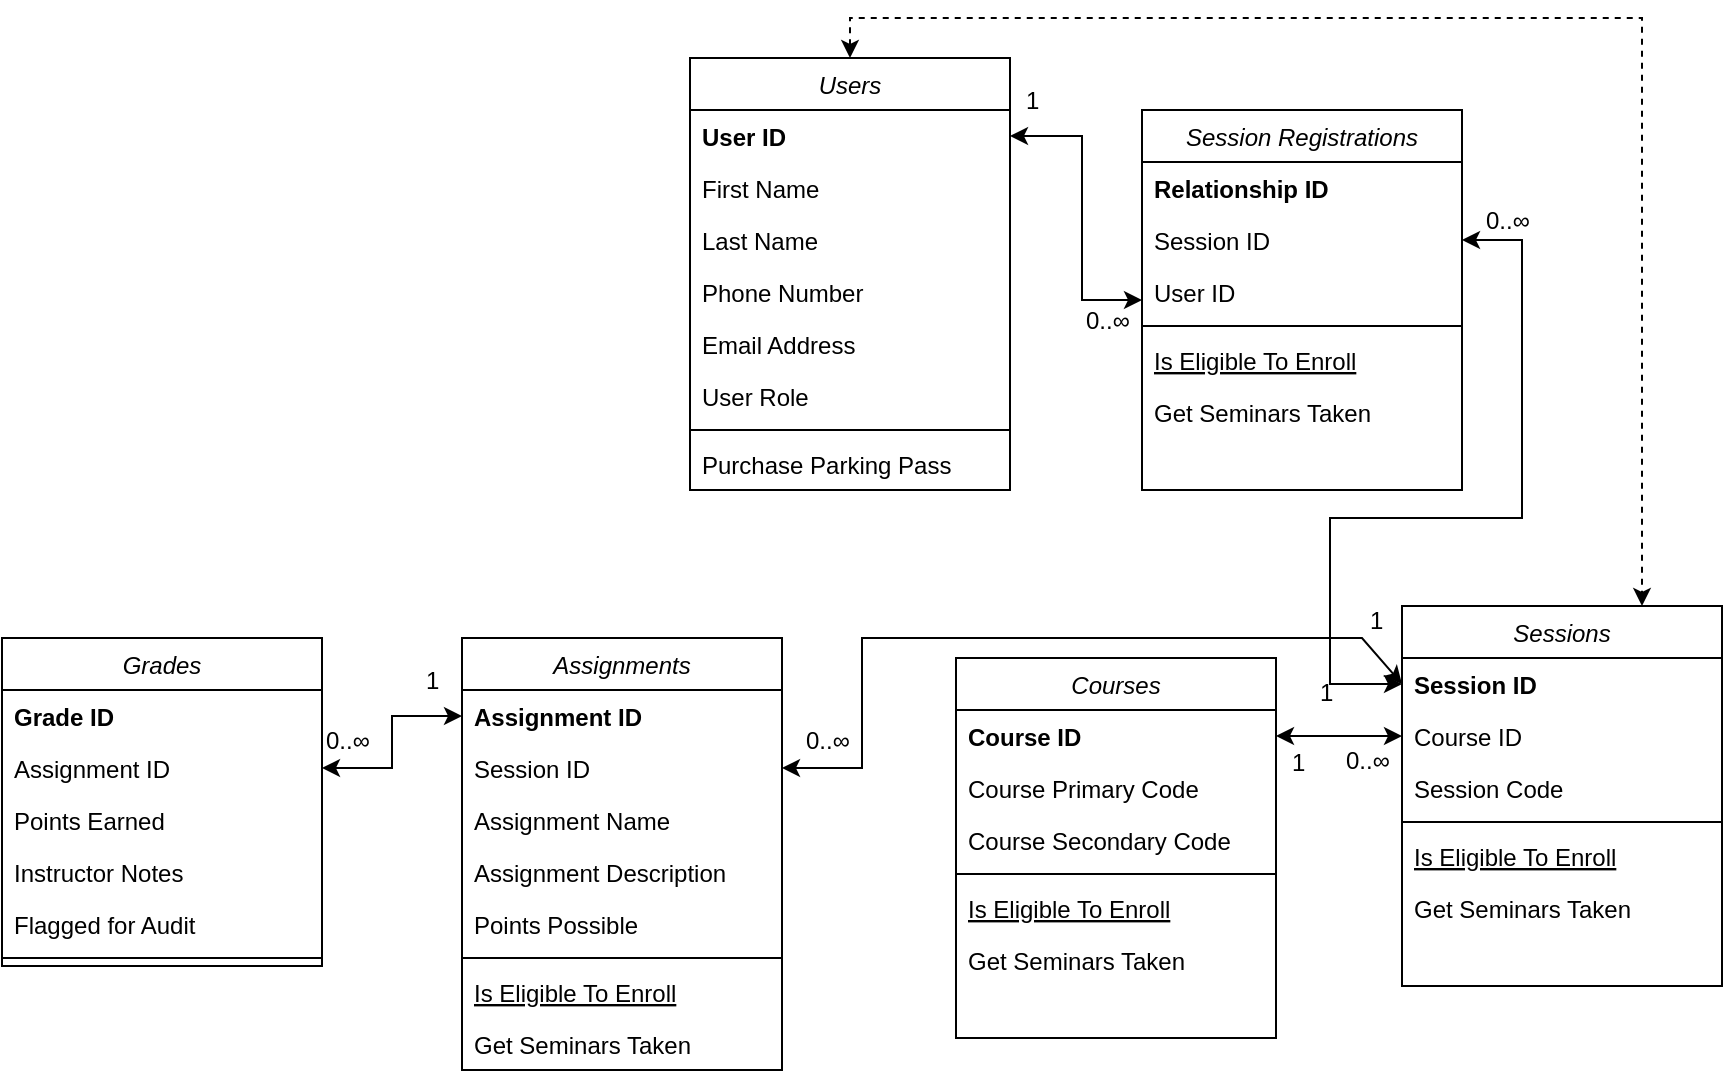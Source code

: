 <mxfile version="16.5.3" type="github">
  <diagram id="C5RBs43oDa-KdzZeNtuy" name="Page-1">
    <mxGraphModel dx="1746" dy="714" grid="1" gridSize="10" guides="1" tooltips="1" connect="1" arrows="1" fold="1" page="1" pageScale="1" pageWidth="827" pageHeight="1169" math="0" shadow="0">
      <root>
        <mxCell id="WIyWlLk6GJQsqaUBKTNV-0" />
        <mxCell id="WIyWlLk6GJQsqaUBKTNV-1" parent="WIyWlLk6GJQsqaUBKTNV-0" />
        <mxCell id="zkfFHV4jXpPFQw0GAbJ--0" value="Users" style="swimlane;fontStyle=2;align=center;verticalAlign=top;childLayout=stackLayout;horizontal=1;startSize=26;horizontalStack=0;resizeParent=1;resizeLast=0;collapsible=1;marginBottom=0;rounded=0;shadow=0;strokeWidth=1;" parent="WIyWlLk6GJQsqaUBKTNV-1" vertex="1">
          <mxGeometry x="174" y="60" width="160" height="216" as="geometry">
            <mxRectangle x="230" y="140" width="160" height="26" as="alternateBounds" />
          </mxGeometry>
        </mxCell>
        <mxCell id="zkfFHV4jXpPFQw0GAbJ--7" value="User ID" style="text;align=left;verticalAlign=top;spacingLeft=4;spacingRight=4;overflow=hidden;rotatable=0;points=[[0,0.5],[1,0.5]];portConstraint=eastwest;fontStyle=1" parent="zkfFHV4jXpPFQw0GAbJ--0" vertex="1">
          <mxGeometry y="26" width="160" height="26" as="geometry" />
        </mxCell>
        <mxCell id="CH5Oqve8H4xOwGjXillX-3" value="First Name" style="text;align=left;verticalAlign=top;spacingLeft=4;spacingRight=4;overflow=hidden;rotatable=0;points=[[0,0.5],[1,0.5]];portConstraint=eastwest;" vertex="1" parent="zkfFHV4jXpPFQw0GAbJ--0">
          <mxGeometry y="52" width="160" height="26" as="geometry" />
        </mxCell>
        <mxCell id="zkfFHV4jXpPFQw0GAbJ--1" value="Last Name" style="text;align=left;verticalAlign=top;spacingLeft=4;spacingRight=4;overflow=hidden;rotatable=0;points=[[0,0.5],[1,0.5]];portConstraint=eastwest;" parent="zkfFHV4jXpPFQw0GAbJ--0" vertex="1">
          <mxGeometry y="78" width="160" height="26" as="geometry" />
        </mxCell>
        <mxCell id="zkfFHV4jXpPFQw0GAbJ--2" value="Phone Number" style="text;align=left;verticalAlign=top;spacingLeft=4;spacingRight=4;overflow=hidden;rotatable=0;points=[[0,0.5],[1,0.5]];portConstraint=eastwest;rounded=0;shadow=0;html=0;" parent="zkfFHV4jXpPFQw0GAbJ--0" vertex="1">
          <mxGeometry y="104" width="160" height="26" as="geometry" />
        </mxCell>
        <mxCell id="zkfFHV4jXpPFQw0GAbJ--3" value="Email Address" style="text;align=left;verticalAlign=top;spacingLeft=4;spacingRight=4;overflow=hidden;rotatable=0;points=[[0,0.5],[1,0.5]];portConstraint=eastwest;rounded=0;shadow=0;html=0;" parent="zkfFHV4jXpPFQw0GAbJ--0" vertex="1">
          <mxGeometry y="130" width="160" height="26" as="geometry" />
        </mxCell>
        <mxCell id="CH5Oqve8H4xOwGjXillX-20" value="User Role" style="text;align=left;verticalAlign=top;spacingLeft=4;spacingRight=4;overflow=hidden;rotatable=0;points=[[0,0.5],[1,0.5]];portConstraint=eastwest;rounded=0;shadow=0;html=0;" vertex="1" parent="zkfFHV4jXpPFQw0GAbJ--0">
          <mxGeometry y="156" width="160" height="26" as="geometry" />
        </mxCell>
        <mxCell id="zkfFHV4jXpPFQw0GAbJ--4" value="" style="line;html=1;strokeWidth=1;align=left;verticalAlign=middle;spacingTop=-1;spacingLeft=3;spacingRight=3;rotatable=0;labelPosition=right;points=[];portConstraint=eastwest;" parent="zkfFHV4jXpPFQw0GAbJ--0" vertex="1">
          <mxGeometry y="182" width="160" height="8" as="geometry" />
        </mxCell>
        <mxCell id="zkfFHV4jXpPFQw0GAbJ--5" value="Purchase Parking Pass" style="text;align=left;verticalAlign=top;spacingLeft=4;spacingRight=4;overflow=hidden;rotatable=0;points=[[0,0.5],[1,0.5]];portConstraint=eastwest;" parent="zkfFHV4jXpPFQw0GAbJ--0" vertex="1">
          <mxGeometry y="190" width="160" height="26" as="geometry" />
        </mxCell>
        <mxCell id="zkfFHV4jXpPFQw0GAbJ--6" value="Assignments" style="swimlane;fontStyle=2;align=center;verticalAlign=top;childLayout=stackLayout;horizontal=1;startSize=26;horizontalStack=0;resizeParent=1;resizeLast=0;collapsible=1;marginBottom=0;rounded=0;shadow=0;strokeWidth=1;" parent="WIyWlLk6GJQsqaUBKTNV-1" vertex="1">
          <mxGeometry x="60" y="350" width="160" height="216" as="geometry">
            <mxRectangle x="130" y="380" width="160" height="26" as="alternateBounds" />
          </mxGeometry>
        </mxCell>
        <mxCell id="zkfFHV4jXpPFQw0GAbJ--8" value="Assignment ID" style="text;align=left;verticalAlign=top;spacingLeft=4;spacingRight=4;overflow=hidden;rotatable=0;points=[[0,0.5],[1,0.5]];portConstraint=eastwest;rounded=0;shadow=0;html=0;fontStyle=1" parent="zkfFHV4jXpPFQw0GAbJ--6" vertex="1">
          <mxGeometry y="26" width="160" height="26" as="geometry" />
        </mxCell>
        <mxCell id="CH5Oqve8H4xOwGjXillX-45" value="Session ID" style="text;align=left;verticalAlign=top;spacingLeft=4;spacingRight=4;overflow=hidden;rotatable=0;points=[[0,0.5],[1,0.5]];portConstraint=eastwest;rounded=0;shadow=0;html=0;fontStyle=0" vertex="1" parent="zkfFHV4jXpPFQw0GAbJ--6">
          <mxGeometry y="52" width="160" height="26" as="geometry" />
        </mxCell>
        <mxCell id="CH5Oqve8H4xOwGjXillX-5" value="Assignment Name" style="text;align=left;verticalAlign=top;spacingLeft=4;spacingRight=4;overflow=hidden;rotatable=0;points=[[0,0.5],[1,0.5]];portConstraint=eastwest;rounded=0;shadow=0;html=0;" vertex="1" parent="zkfFHV4jXpPFQw0GAbJ--6">
          <mxGeometry y="78" width="160" height="26" as="geometry" />
        </mxCell>
        <mxCell id="CH5Oqve8H4xOwGjXillX-6" value="Assignment Description" style="text;align=left;verticalAlign=top;spacingLeft=4;spacingRight=4;overflow=hidden;rotatable=0;points=[[0,0.5],[1,0.5]];portConstraint=eastwest;rounded=0;shadow=0;html=0;" vertex="1" parent="zkfFHV4jXpPFQw0GAbJ--6">
          <mxGeometry y="104" width="160" height="26" as="geometry" />
        </mxCell>
        <mxCell id="CH5Oqve8H4xOwGjXillX-4" value="Points Possible" style="text;align=left;verticalAlign=top;spacingLeft=4;spacingRight=4;overflow=hidden;rotatable=0;points=[[0,0.5],[1,0.5]];portConstraint=eastwest;rounded=0;shadow=0;html=0;" vertex="1" parent="zkfFHV4jXpPFQw0GAbJ--6">
          <mxGeometry y="130" width="160" height="26" as="geometry" />
        </mxCell>
        <mxCell id="zkfFHV4jXpPFQw0GAbJ--9" value="" style="line;html=1;strokeWidth=1;align=left;verticalAlign=middle;spacingTop=-1;spacingLeft=3;spacingRight=3;rotatable=0;labelPosition=right;points=[];portConstraint=eastwest;" parent="zkfFHV4jXpPFQw0GAbJ--6" vertex="1">
          <mxGeometry y="156" width="160" height="8" as="geometry" />
        </mxCell>
        <mxCell id="zkfFHV4jXpPFQw0GAbJ--10" value="Is Eligible To Enroll" style="text;align=left;verticalAlign=top;spacingLeft=4;spacingRight=4;overflow=hidden;rotatable=0;points=[[0,0.5],[1,0.5]];portConstraint=eastwest;fontStyle=4" parent="zkfFHV4jXpPFQw0GAbJ--6" vertex="1">
          <mxGeometry y="164" width="160" height="26" as="geometry" />
        </mxCell>
        <mxCell id="zkfFHV4jXpPFQw0GAbJ--11" value="Get Seminars Taken" style="text;align=left;verticalAlign=top;spacingLeft=4;spacingRight=4;overflow=hidden;rotatable=0;points=[[0,0.5],[1,0.5]];portConstraint=eastwest;" parent="zkfFHV4jXpPFQw0GAbJ--6" vertex="1">
          <mxGeometry y="190" width="160" height="26" as="geometry" />
        </mxCell>
        <mxCell id="CH5Oqve8H4xOwGjXillX-0" value="Grades" style="swimlane;fontStyle=2;align=center;verticalAlign=top;childLayout=stackLayout;horizontal=1;startSize=26;horizontalStack=0;resizeParent=1;resizeLast=0;collapsible=1;marginBottom=0;rounded=0;shadow=0;strokeWidth=1;" vertex="1" parent="WIyWlLk6GJQsqaUBKTNV-1">
          <mxGeometry x="-170" y="350" width="160" height="164" as="geometry">
            <mxRectangle x="340" y="380" width="170" height="26" as="alternateBounds" />
          </mxGeometry>
        </mxCell>
        <mxCell id="CH5Oqve8H4xOwGjXillX-34" value="Grade ID" style="text;align=left;verticalAlign=top;spacingLeft=4;spacingRight=4;overflow=hidden;rotatable=0;points=[[0,0.5],[1,0.5]];portConstraint=eastwest;fontStyle=1" vertex="1" parent="CH5Oqve8H4xOwGjXillX-0">
          <mxGeometry y="26" width="160" height="26" as="geometry" />
        </mxCell>
        <mxCell id="CH5Oqve8H4xOwGjXillX-35" value="Assignment ID" style="text;align=left;verticalAlign=top;spacingLeft=4;spacingRight=4;overflow=hidden;rotatable=0;points=[[0,0.5],[1,0.5]];portConstraint=eastwest;rounded=0;shadow=0;html=0;fontStyle=0" vertex="1" parent="CH5Oqve8H4xOwGjXillX-0">
          <mxGeometry y="52" width="160" height="26" as="geometry" />
        </mxCell>
        <mxCell id="CH5Oqve8H4xOwGjXillX-1" value="Points Earned" style="text;align=left;verticalAlign=top;spacingLeft=4;spacingRight=4;overflow=hidden;rotatable=0;points=[[0,0.5],[1,0.5]];portConstraint=eastwest;" vertex="1" parent="CH5Oqve8H4xOwGjXillX-0">
          <mxGeometry y="78" width="160" height="26" as="geometry" />
        </mxCell>
        <mxCell id="CH5Oqve8H4xOwGjXillX-32" value="Instructor Notes" style="text;align=left;verticalAlign=top;spacingLeft=4;spacingRight=4;overflow=hidden;rotatable=0;points=[[0,0.5],[1,0.5]];portConstraint=eastwest;" vertex="1" parent="CH5Oqve8H4xOwGjXillX-0">
          <mxGeometry y="104" width="160" height="26" as="geometry" />
        </mxCell>
        <mxCell id="CH5Oqve8H4xOwGjXillX-33" value="Flagged for Audit" style="text;align=left;verticalAlign=top;spacingLeft=4;spacingRight=4;overflow=hidden;rotatable=0;points=[[0,0.5],[1,0.5]];portConstraint=eastwest;" vertex="1" parent="CH5Oqve8H4xOwGjXillX-0">
          <mxGeometry y="130" width="160" height="26" as="geometry" />
        </mxCell>
        <mxCell id="CH5Oqve8H4xOwGjXillX-2" value="" style="line;html=1;strokeWidth=1;align=left;verticalAlign=middle;spacingTop=-1;spacingLeft=3;spacingRight=3;rotatable=0;labelPosition=right;points=[];portConstraint=eastwest;" vertex="1" parent="CH5Oqve8H4xOwGjXillX-0">
          <mxGeometry y="156" width="160" height="8" as="geometry" />
        </mxCell>
        <mxCell id="CH5Oqve8H4xOwGjXillX-7" value="Sessions" style="swimlane;fontStyle=2;align=center;verticalAlign=top;childLayout=stackLayout;horizontal=1;startSize=26;horizontalStack=0;resizeParent=1;resizeLast=0;collapsible=1;marginBottom=0;rounded=0;shadow=0;strokeWidth=1;" vertex="1" parent="WIyWlLk6GJQsqaUBKTNV-1">
          <mxGeometry x="530" y="334" width="160" height="190" as="geometry">
            <mxRectangle x="130" y="380" width="160" height="26" as="alternateBounds" />
          </mxGeometry>
        </mxCell>
        <mxCell id="CH5Oqve8H4xOwGjXillX-8" value="Session ID" style="text;align=left;verticalAlign=top;spacingLeft=4;spacingRight=4;overflow=hidden;rotatable=0;points=[[0,0.5],[1,0.5]];portConstraint=eastwest;rounded=0;shadow=0;html=0;fontStyle=1" vertex="1" parent="CH5Oqve8H4xOwGjXillX-7">
          <mxGeometry y="26" width="160" height="26" as="geometry" />
        </mxCell>
        <mxCell id="CH5Oqve8H4xOwGjXillX-43" value="Course ID" style="text;align=left;verticalAlign=top;spacingLeft=4;spacingRight=4;overflow=hidden;rotatable=0;points=[[0,0.5],[1,0.5]];portConstraint=eastwest;rounded=0;shadow=0;html=0;fontStyle=0" vertex="1" parent="CH5Oqve8H4xOwGjXillX-7">
          <mxGeometry y="52" width="160" height="26" as="geometry" />
        </mxCell>
        <mxCell id="CH5Oqve8H4xOwGjXillX-10" value="Session Code" style="text;align=left;verticalAlign=top;spacingLeft=4;spacingRight=4;overflow=hidden;rotatable=0;points=[[0,0.5],[1,0.5]];portConstraint=eastwest;rounded=0;shadow=0;html=0;" vertex="1" parent="CH5Oqve8H4xOwGjXillX-7">
          <mxGeometry y="78" width="160" height="26" as="geometry" />
        </mxCell>
        <mxCell id="CH5Oqve8H4xOwGjXillX-12" value="" style="line;html=1;strokeWidth=1;align=left;verticalAlign=middle;spacingTop=-1;spacingLeft=3;spacingRight=3;rotatable=0;labelPosition=right;points=[];portConstraint=eastwest;" vertex="1" parent="CH5Oqve8H4xOwGjXillX-7">
          <mxGeometry y="104" width="160" height="8" as="geometry" />
        </mxCell>
        <mxCell id="CH5Oqve8H4xOwGjXillX-13" value="Is Eligible To Enroll" style="text;align=left;verticalAlign=top;spacingLeft=4;spacingRight=4;overflow=hidden;rotatable=0;points=[[0,0.5],[1,0.5]];portConstraint=eastwest;fontStyle=4" vertex="1" parent="CH5Oqve8H4xOwGjXillX-7">
          <mxGeometry y="112" width="160" height="26" as="geometry" />
        </mxCell>
        <mxCell id="CH5Oqve8H4xOwGjXillX-14" value="Get Seminars Taken" style="text;align=left;verticalAlign=top;spacingLeft=4;spacingRight=4;overflow=hidden;rotatable=0;points=[[0,0.5],[1,0.5]];portConstraint=eastwest;" vertex="1" parent="CH5Oqve8H4xOwGjXillX-7">
          <mxGeometry y="138" width="160" height="26" as="geometry" />
        </mxCell>
        <mxCell id="CH5Oqve8H4xOwGjXillX-16" value="Session Registrations" style="swimlane;fontStyle=2;align=center;verticalAlign=top;childLayout=stackLayout;horizontal=1;startSize=26;horizontalStack=0;resizeParent=1;resizeLast=0;collapsible=1;marginBottom=0;rounded=0;shadow=0;strokeWidth=1;" vertex="1" parent="WIyWlLk6GJQsqaUBKTNV-1">
          <mxGeometry x="400" y="86" width="160" height="190" as="geometry">
            <mxRectangle x="130" y="380" width="160" height="26" as="alternateBounds" />
          </mxGeometry>
        </mxCell>
        <mxCell id="CH5Oqve8H4xOwGjXillX-17" value="Relationship ID" style="text;align=left;verticalAlign=top;spacingLeft=4;spacingRight=4;overflow=hidden;rotatable=0;points=[[0,0.5],[1,0.5]];portConstraint=eastwest;rounded=0;shadow=0;html=0;fontStyle=1" vertex="1" parent="CH5Oqve8H4xOwGjXillX-16">
          <mxGeometry y="26" width="160" height="26" as="geometry" />
        </mxCell>
        <mxCell id="CH5Oqve8H4xOwGjXillX-18" value="Session ID" style="text;align=left;verticalAlign=top;spacingLeft=4;spacingRight=4;overflow=hidden;rotatable=0;points=[[0,0.5],[1,0.5]];portConstraint=eastwest;rounded=0;shadow=0;html=0;" vertex="1" parent="CH5Oqve8H4xOwGjXillX-16">
          <mxGeometry y="52" width="160" height="26" as="geometry" />
        </mxCell>
        <mxCell id="CH5Oqve8H4xOwGjXillX-19" value="User ID" style="text;align=left;verticalAlign=top;spacingLeft=4;spacingRight=4;overflow=hidden;rotatable=0;points=[[0,0.5],[1,0.5]];portConstraint=eastwest;rounded=0;shadow=0;html=0;" vertex="1" parent="CH5Oqve8H4xOwGjXillX-16">
          <mxGeometry y="78" width="160" height="26" as="geometry" />
        </mxCell>
        <mxCell id="CH5Oqve8H4xOwGjXillX-21" value="" style="line;html=1;strokeWidth=1;align=left;verticalAlign=middle;spacingTop=-1;spacingLeft=3;spacingRight=3;rotatable=0;labelPosition=right;points=[];portConstraint=eastwest;" vertex="1" parent="CH5Oqve8H4xOwGjXillX-16">
          <mxGeometry y="104" width="160" height="8" as="geometry" />
        </mxCell>
        <mxCell id="CH5Oqve8H4xOwGjXillX-22" value="Is Eligible To Enroll" style="text;align=left;verticalAlign=top;spacingLeft=4;spacingRight=4;overflow=hidden;rotatable=0;points=[[0,0.5],[1,0.5]];portConstraint=eastwest;fontStyle=4" vertex="1" parent="CH5Oqve8H4xOwGjXillX-16">
          <mxGeometry y="112" width="160" height="26" as="geometry" />
        </mxCell>
        <mxCell id="CH5Oqve8H4xOwGjXillX-23" value="Get Seminars Taken" style="text;align=left;verticalAlign=top;spacingLeft=4;spacingRight=4;overflow=hidden;rotatable=0;points=[[0,0.5],[1,0.5]];portConstraint=eastwest;" vertex="1" parent="CH5Oqve8H4xOwGjXillX-16">
          <mxGeometry y="138" width="160" height="26" as="geometry" />
        </mxCell>
        <mxCell id="CH5Oqve8H4xOwGjXillX-24" value="Courses" style="swimlane;fontStyle=2;align=center;verticalAlign=top;childLayout=stackLayout;horizontal=1;startSize=26;horizontalStack=0;resizeParent=1;resizeLast=0;collapsible=1;marginBottom=0;rounded=0;shadow=0;strokeWidth=1;" vertex="1" parent="WIyWlLk6GJQsqaUBKTNV-1">
          <mxGeometry x="307" y="360" width="160" height="190" as="geometry">
            <mxRectangle x="130" y="380" width="160" height="26" as="alternateBounds" />
          </mxGeometry>
        </mxCell>
        <mxCell id="CH5Oqve8H4xOwGjXillX-25" value="Course ID" style="text;align=left;verticalAlign=top;spacingLeft=4;spacingRight=4;overflow=hidden;rotatable=0;points=[[0,0.5],[1,0.5]];portConstraint=eastwest;rounded=0;shadow=0;html=0;fontStyle=1" vertex="1" parent="CH5Oqve8H4xOwGjXillX-24">
          <mxGeometry y="26" width="160" height="26" as="geometry" />
        </mxCell>
        <mxCell id="CH5Oqve8H4xOwGjXillX-26" value="Course Primary Code" style="text;align=left;verticalAlign=top;spacingLeft=4;spacingRight=4;overflow=hidden;rotatable=0;points=[[0,0.5],[1,0.5]];portConstraint=eastwest;rounded=0;shadow=0;html=0;" vertex="1" parent="CH5Oqve8H4xOwGjXillX-24">
          <mxGeometry y="52" width="160" height="26" as="geometry" />
        </mxCell>
        <mxCell id="CH5Oqve8H4xOwGjXillX-27" value="Course Secondary Code" style="text;align=left;verticalAlign=top;spacingLeft=4;spacingRight=4;overflow=hidden;rotatable=0;points=[[0,0.5],[1,0.5]];portConstraint=eastwest;rounded=0;shadow=0;html=0;" vertex="1" parent="CH5Oqve8H4xOwGjXillX-24">
          <mxGeometry y="78" width="160" height="26" as="geometry" />
        </mxCell>
        <mxCell id="CH5Oqve8H4xOwGjXillX-29" value="" style="line;html=1;strokeWidth=1;align=left;verticalAlign=middle;spacingTop=-1;spacingLeft=3;spacingRight=3;rotatable=0;labelPosition=right;points=[];portConstraint=eastwest;" vertex="1" parent="CH5Oqve8H4xOwGjXillX-24">
          <mxGeometry y="104" width="160" height="8" as="geometry" />
        </mxCell>
        <mxCell id="CH5Oqve8H4xOwGjXillX-30" value="Is Eligible To Enroll" style="text;align=left;verticalAlign=top;spacingLeft=4;spacingRight=4;overflow=hidden;rotatable=0;points=[[0,0.5],[1,0.5]];portConstraint=eastwest;fontStyle=4" vertex="1" parent="CH5Oqve8H4xOwGjXillX-24">
          <mxGeometry y="112" width="160" height="26" as="geometry" />
        </mxCell>
        <mxCell id="CH5Oqve8H4xOwGjXillX-31" value="Get Seminars Taken" style="text;align=left;verticalAlign=top;spacingLeft=4;spacingRight=4;overflow=hidden;rotatable=0;points=[[0,0.5],[1,0.5]];portConstraint=eastwest;" vertex="1" parent="CH5Oqve8H4xOwGjXillX-24">
          <mxGeometry y="138" width="160" height="26" as="geometry" />
        </mxCell>
        <mxCell id="CH5Oqve8H4xOwGjXillX-46" style="edgeStyle=none;rounded=0;orthogonalLoop=1;jettySize=auto;html=1;entryX=0;entryY=0.5;entryDx=0;entryDy=0;startArrow=classic;startFill=1;" edge="1" parent="CH5Oqve8H4xOwGjXillX-24" source="CH5Oqve8H4xOwGjXillX-26" target="CH5Oqve8H4xOwGjXillX-26">
          <mxGeometry relative="1" as="geometry" />
        </mxCell>
        <mxCell id="CH5Oqve8H4xOwGjXillX-36" style="edgeStyle=orthogonalEdgeStyle;rounded=0;orthogonalLoop=1;jettySize=auto;html=1;entryX=0;entryY=0.5;entryDx=0;entryDy=0;startArrow=classic;startFill=1;" edge="1" parent="WIyWlLk6GJQsqaUBKTNV-1" source="CH5Oqve8H4xOwGjXillX-35" target="zkfFHV4jXpPFQw0GAbJ--8">
          <mxGeometry relative="1" as="geometry" />
        </mxCell>
        <mxCell id="CH5Oqve8H4xOwGjXillX-37" value="0..∞" style="resizable=0;align=left;verticalAlign=bottom;labelBackgroundColor=none;fontSize=12;" connectable="0" vertex="1" parent="WIyWlLk6GJQsqaUBKTNV-1">
          <mxGeometry x="-10" y="410" as="geometry" />
        </mxCell>
        <mxCell id="CH5Oqve8H4xOwGjXillX-38" value="1" style="resizable=0;align=left;verticalAlign=bottom;labelBackgroundColor=none;fontSize=12;" connectable="0" vertex="1" parent="WIyWlLk6GJQsqaUBKTNV-1">
          <mxGeometry x="40" y="380" as="geometry" />
        </mxCell>
        <mxCell id="CH5Oqve8H4xOwGjXillX-40" style="edgeStyle=none;rounded=0;orthogonalLoop=1;jettySize=auto;html=1;exitX=1;exitY=0.5;exitDx=0;exitDy=0;entryX=0;entryY=0.5;entryDx=0;entryDy=0;startArrow=classic;startFill=1;" edge="1" parent="WIyWlLk6GJQsqaUBKTNV-1" source="zkfFHV4jXpPFQw0GAbJ--7" target="CH5Oqve8H4xOwGjXillX-16">
          <mxGeometry relative="1" as="geometry">
            <Array as="points">
              <mxPoint x="370" y="99" />
              <mxPoint x="370" y="181" />
            </Array>
          </mxGeometry>
        </mxCell>
        <mxCell id="CH5Oqve8H4xOwGjXillX-42" style="edgeStyle=none;rounded=0;orthogonalLoop=1;jettySize=auto;html=1;exitX=1;exitY=0.5;exitDx=0;exitDy=0;entryX=0;entryY=0.5;entryDx=0;entryDy=0;startArrow=classic;startFill=1;" edge="1" parent="WIyWlLk6GJQsqaUBKTNV-1" source="CH5Oqve8H4xOwGjXillX-18" target="CH5Oqve8H4xOwGjXillX-8">
          <mxGeometry relative="1" as="geometry">
            <Array as="points">
              <mxPoint x="590" y="151" />
              <mxPoint x="590" y="290" />
              <mxPoint x="494" y="290" />
              <mxPoint x="494" y="373" />
            </Array>
          </mxGeometry>
        </mxCell>
        <mxCell id="CH5Oqve8H4xOwGjXillX-44" style="edgeStyle=none;rounded=0;orthogonalLoop=1;jettySize=auto;html=1;exitX=1;exitY=0.5;exitDx=0;exitDy=0;startArrow=classic;startFill=1;" edge="1" parent="WIyWlLk6GJQsqaUBKTNV-1" source="CH5Oqve8H4xOwGjXillX-25" target="CH5Oqve8H4xOwGjXillX-43">
          <mxGeometry relative="1" as="geometry" />
        </mxCell>
        <mxCell id="CH5Oqve8H4xOwGjXillX-47" style="edgeStyle=none;rounded=0;orthogonalLoop=1;jettySize=auto;html=1;exitX=0;exitY=0.5;exitDx=0;exitDy=0;entryX=1;entryY=0.5;entryDx=0;entryDy=0;startArrow=classic;startFill=1;" edge="1" parent="WIyWlLk6GJQsqaUBKTNV-1" source="CH5Oqve8H4xOwGjXillX-8" target="CH5Oqve8H4xOwGjXillX-45">
          <mxGeometry relative="1" as="geometry">
            <Array as="points">
              <mxPoint x="510" y="350" />
              <mxPoint x="260" y="350" />
              <mxPoint x="260" y="415" />
            </Array>
          </mxGeometry>
        </mxCell>
        <mxCell id="CH5Oqve8H4xOwGjXillX-48" style="edgeStyle=none;rounded=0;orthogonalLoop=1;jettySize=auto;html=1;exitX=0.5;exitY=0;exitDx=0;exitDy=0;entryX=0.75;entryY=0;entryDx=0;entryDy=0;startArrow=classic;startFill=1;dashed=1;" edge="1" parent="WIyWlLk6GJQsqaUBKTNV-1" source="zkfFHV4jXpPFQw0GAbJ--0" target="CH5Oqve8H4xOwGjXillX-7">
          <mxGeometry relative="1" as="geometry">
            <mxPoint x="344" y="66" as="sourcePoint" />
            <mxPoint x="410" y="148" as="targetPoint" />
            <Array as="points">
              <mxPoint x="254" y="40" />
              <mxPoint x="650" y="40" />
            </Array>
          </mxGeometry>
        </mxCell>
        <mxCell id="CH5Oqve8H4xOwGjXillX-49" value="1" style="resizable=0;align=left;verticalAlign=bottom;labelBackgroundColor=none;fontSize=12;" connectable="0" vertex="1" parent="WIyWlLk6GJQsqaUBKTNV-1">
          <mxGeometry x="340" y="90" as="geometry" />
        </mxCell>
        <mxCell id="CH5Oqve8H4xOwGjXillX-51" value="0..∞" style="resizable=0;align=left;verticalAlign=bottom;labelBackgroundColor=none;fontSize=12;" connectable="0" vertex="1" parent="WIyWlLk6GJQsqaUBKTNV-1">
          <mxGeometry x="370" y="200" as="geometry" />
        </mxCell>
        <mxCell id="CH5Oqve8H4xOwGjXillX-52" value="0..∞" style="resizable=0;align=left;verticalAlign=bottom;labelBackgroundColor=none;fontSize=12;" connectable="0" vertex="1" parent="WIyWlLk6GJQsqaUBKTNV-1">
          <mxGeometry x="570" y="150" as="geometry" />
        </mxCell>
        <mxCell id="CH5Oqve8H4xOwGjXillX-53" value="1" style="resizable=0;align=left;verticalAlign=bottom;labelBackgroundColor=none;fontSize=12;" connectable="0" vertex="1" parent="WIyWlLk6GJQsqaUBKTNV-1">
          <mxGeometry x="320" y="120" as="geometry">
            <mxPoint x="167" y="266" as="offset" />
          </mxGeometry>
        </mxCell>
        <mxCell id="CH5Oqve8H4xOwGjXillX-54" value="0..∞" style="resizable=0;align=left;verticalAlign=bottom;labelBackgroundColor=none;fontSize=12;" connectable="0" vertex="1" parent="WIyWlLk6GJQsqaUBKTNV-1">
          <mxGeometry x="500" y="420" as="geometry" />
        </mxCell>
        <mxCell id="CH5Oqve8H4xOwGjXillX-56" value="1" style="resizable=0;align=left;verticalAlign=bottom;labelBackgroundColor=none;fontSize=12;" connectable="0" vertex="1" parent="WIyWlLk6GJQsqaUBKTNV-1">
          <mxGeometry x="380" y="160" as="geometry">
            <mxPoint x="93" y="261" as="offset" />
          </mxGeometry>
        </mxCell>
        <mxCell id="CH5Oqve8H4xOwGjXillX-57" value="0..∞" style="resizable=0;align=left;verticalAlign=bottom;labelBackgroundColor=none;fontSize=12;" connectable="0" vertex="1" parent="WIyWlLk6GJQsqaUBKTNV-1">
          <mxGeometry x="230" y="410" as="geometry" />
        </mxCell>
        <mxCell id="CH5Oqve8H4xOwGjXillX-58" value="1" style="resizable=0;align=left;verticalAlign=bottom;labelBackgroundColor=none;fontSize=12;" connectable="0" vertex="1" parent="WIyWlLk6GJQsqaUBKTNV-1">
          <mxGeometry x="350" y="100" as="geometry">
            <mxPoint x="162" y="250" as="offset" />
          </mxGeometry>
        </mxCell>
      </root>
    </mxGraphModel>
  </diagram>
</mxfile>
